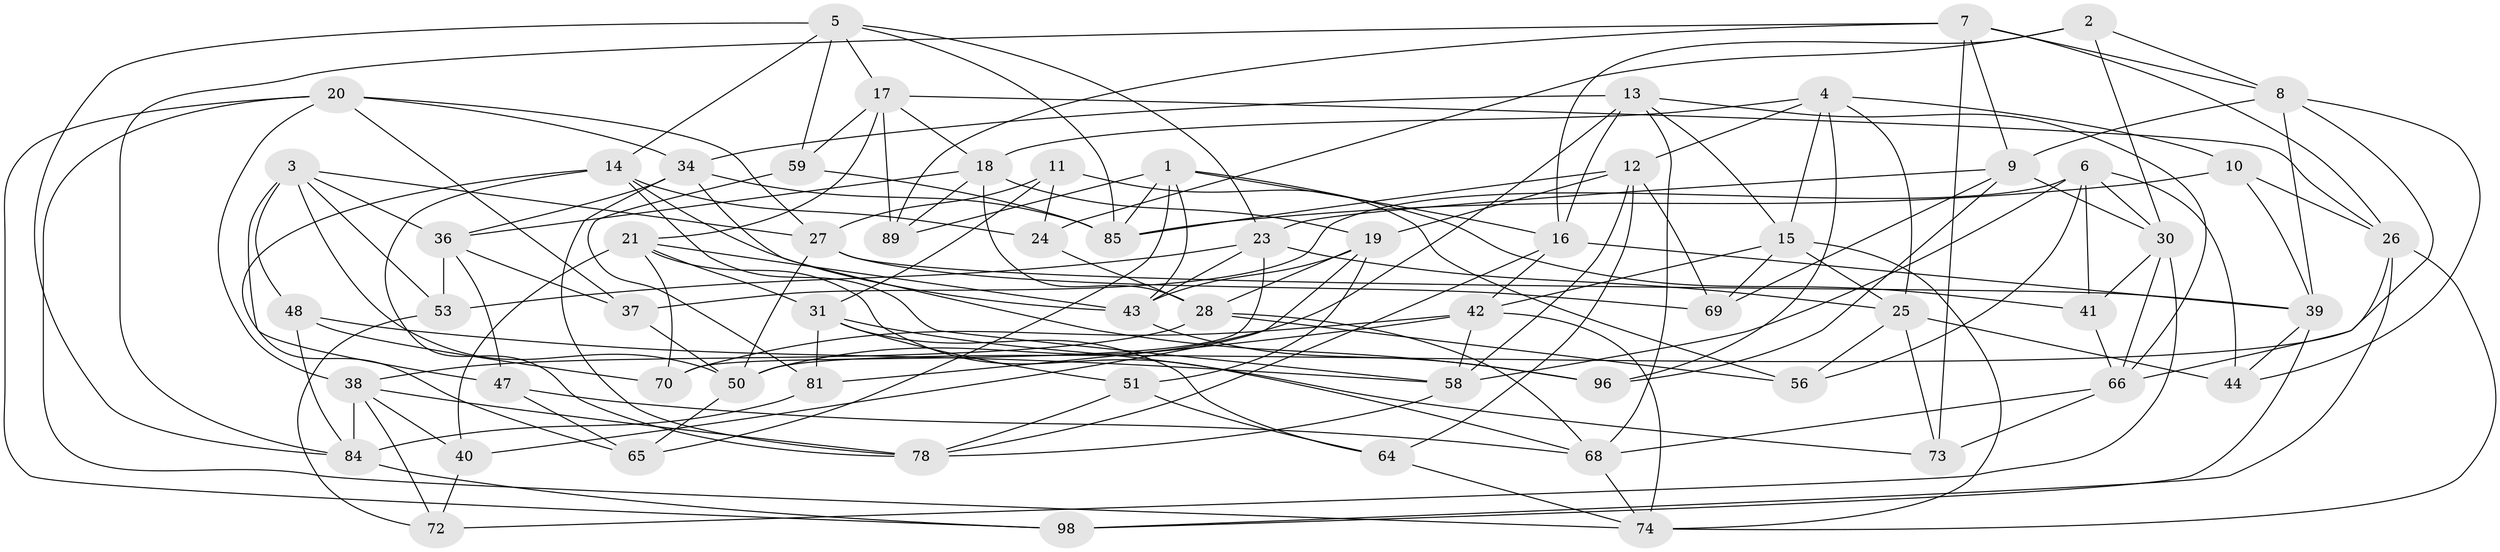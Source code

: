// Generated by graph-tools (version 1.1) at 2025/24/03/03/25 07:24:27]
// undirected, 63 vertices, 165 edges
graph export_dot {
graph [start="1"]
  node [color=gray90,style=filled];
  1 [super="+60"];
  2;
  3 [super="+33"];
  4 [super="+79"];
  5 [super="+91"];
  6 [super="+29"];
  7 [super="+46"];
  8 [super="+76"];
  9 [super="+61"];
  10;
  11;
  12 [super="+75"];
  13 [super="+32"];
  14 [super="+63"];
  15 [super="+71"];
  16 [super="+101"];
  17 [super="+102"];
  18 [super="+82"];
  19 [super="+35"];
  20 [super="+55"];
  21 [super="+22"];
  23 [super="+87"];
  24;
  25 [super="+94"];
  26 [super="+45"];
  27 [super="+100"];
  28 [super="+49"];
  30 [super="+52"];
  31 [super="+92"];
  34 [super="+97"];
  36 [super="+80"];
  37;
  38 [super="+54"];
  39 [super="+77"];
  40;
  41;
  42 [super="+86"];
  43 [super="+57"];
  44;
  47;
  48;
  50 [super="+62"];
  51;
  53;
  56;
  58 [super="+67"];
  59;
  64;
  65;
  66 [super="+83"];
  68 [super="+95"];
  69;
  70;
  72;
  73;
  74 [super="+88"];
  78 [super="+90"];
  81;
  84 [super="+93"];
  85 [super="+99"];
  89;
  96;
  98;
  1 -- 85;
  1 -- 43;
  1 -- 16;
  1 -- 65;
  1 -- 89;
  1 -- 41;
  2 -- 8;
  2 -- 24;
  2 -- 30;
  2 -- 16;
  3 -- 50;
  3 -- 53;
  3 -- 27;
  3 -- 48;
  3 -- 47;
  3 -- 36;
  4 -- 25;
  4 -- 10;
  4 -- 96;
  4 -- 18;
  4 -- 12;
  4 -- 15;
  5 -- 17;
  5 -- 23;
  5 -- 59;
  5 -- 84;
  5 -- 14;
  5 -- 85;
  6 -- 37;
  6 -- 41;
  6 -- 58;
  6 -- 56;
  6 -- 44;
  6 -- 30;
  7 -- 73;
  7 -- 89;
  7 -- 8;
  7 -- 26;
  7 -- 84;
  7 -- 9;
  8 -- 39;
  8 -- 44;
  8 -- 9;
  8 -- 50;
  9 -- 69;
  9 -- 23;
  9 -- 30;
  9 -- 96;
  10 -- 39;
  10 -- 26;
  10 -- 85;
  11 -- 31;
  11 -- 56;
  11 -- 24;
  11 -- 27;
  12 -- 64;
  12 -- 19;
  12 -- 58;
  12 -- 85;
  12 -- 69;
  13 -- 15;
  13 -- 34;
  13 -- 16;
  13 -- 50;
  13 -- 66;
  13 -- 68;
  14 -- 78;
  14 -- 58;
  14 -- 43;
  14 -- 24;
  14 -- 65;
  15 -- 69;
  15 -- 25;
  15 -- 42;
  15 -- 74;
  16 -- 42;
  16 -- 39;
  16 -- 78;
  17 -- 89;
  17 -- 21;
  17 -- 59;
  17 -- 18;
  17 -- 26;
  18 -- 28;
  18 -- 36;
  18 -- 89;
  18 -- 19;
  19 -- 51;
  19 -- 28;
  19 -- 40;
  19 -- 43;
  20 -- 38;
  20 -- 98;
  20 -- 37;
  20 -- 34;
  20 -- 74;
  20 -- 27;
  21 -- 40;
  21 -- 70;
  21 -- 43;
  21 -- 31;
  21 -- 68;
  23 -- 43;
  23 -- 53;
  23 -- 25;
  23 -- 70;
  24 -- 28;
  25 -- 73;
  25 -- 56;
  25 -- 44;
  26 -- 98;
  26 -- 74;
  26 -- 66;
  27 -- 50;
  27 -- 39;
  27 -- 69;
  28 -- 56;
  28 -- 38;
  28 -- 68;
  30 -- 66;
  30 -- 72;
  30 -- 41;
  31 -- 64;
  31 -- 51;
  31 -- 81;
  31 -- 73;
  34 -- 96;
  34 -- 85;
  34 -- 78;
  34 -- 36;
  36 -- 47;
  36 -- 37;
  36 -- 53;
  37 -- 50;
  38 -- 84;
  38 -- 40;
  38 -- 72;
  38 -- 78;
  39 -- 44;
  39 -- 98;
  40 -- 72;
  41 -- 66;
  42 -- 70;
  42 -- 81;
  42 -- 58;
  42 -- 74;
  43 -- 96;
  47 -- 68;
  47 -- 65;
  48 -- 58;
  48 -- 70;
  48 -- 84;
  50 -- 65;
  51 -- 78;
  51 -- 64;
  53 -- 72;
  58 -- 78;
  59 -- 81;
  59 -- 85;
  64 -- 74;
  66 -- 73;
  66 -- 68;
  68 -- 74;
  81 -- 84;
  84 -- 98;
}
